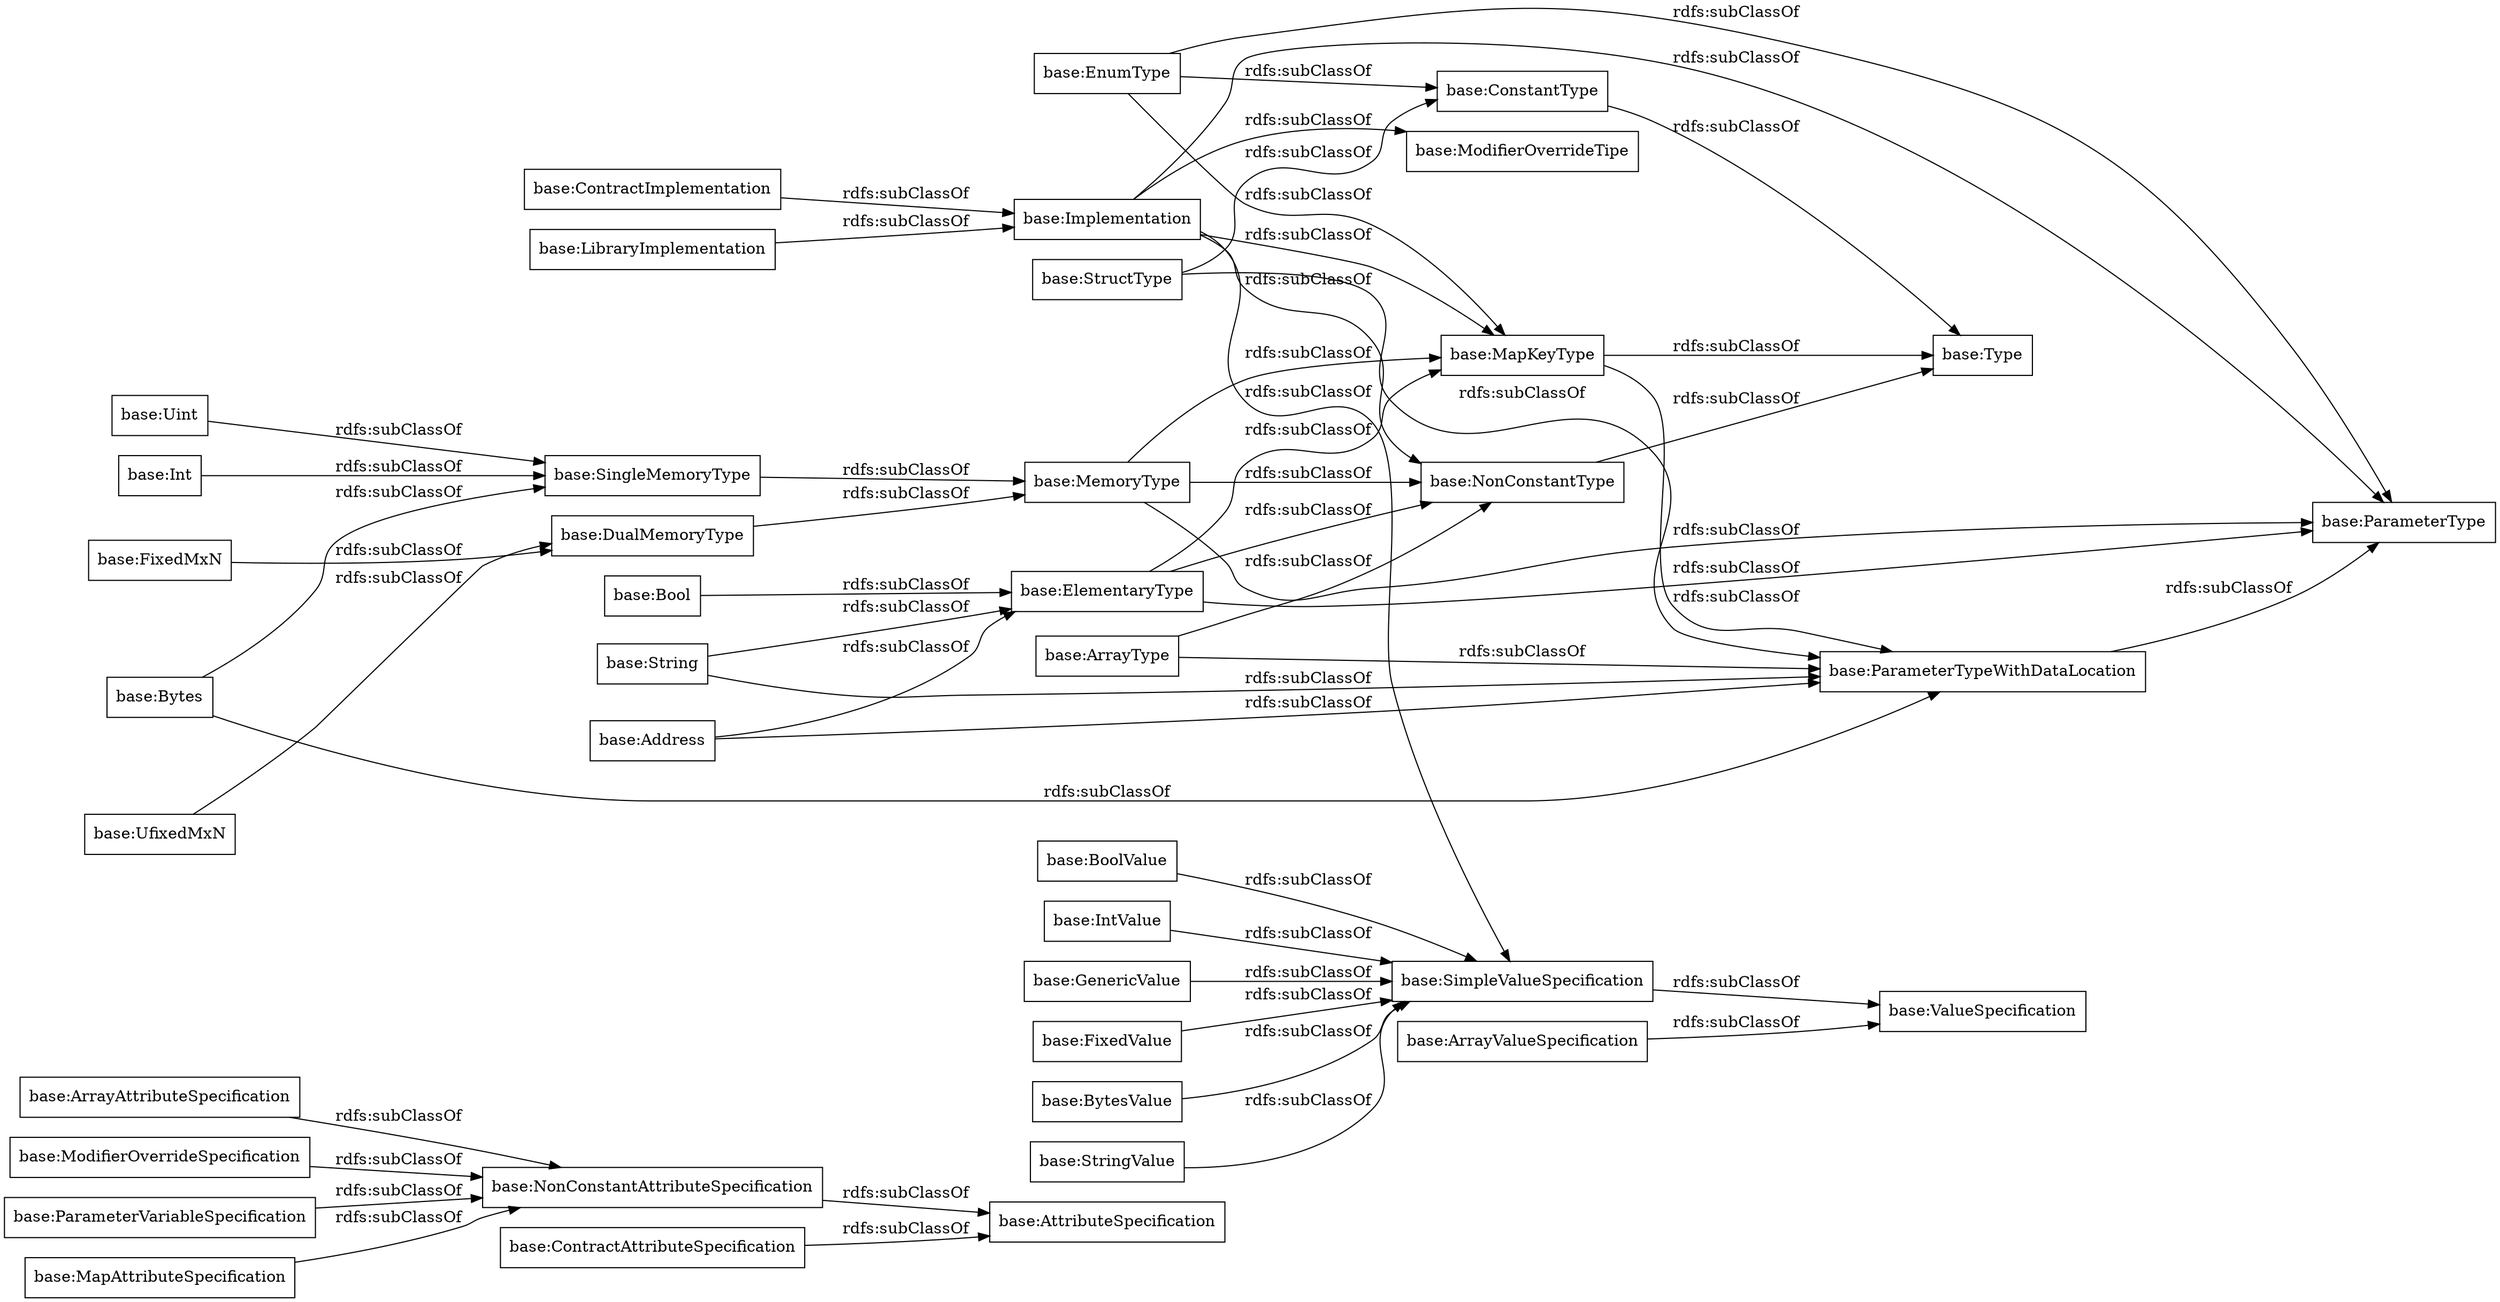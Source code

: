 digraph ar2dtool_diagram { 
rankdir=LR;
size="1000"
node [shape = rectangle, color="black"]; "base:ArrayAttributeSpecification" "base:Address" "base:Uint" "base:ValueSpecification" "base:DualMemoryType" "base:SingleMemoryType" "base:BoolValue" "base:IntValue" "base:NonConstantType" "base:AttributeSpecification" "base:String" "base:GenericValue" "base:Int" "base:ParameterTypeWithDataLocation" "base:NonConstantAttributeSpecification" "base:ConstantType" "base:FixedValue" "base:FixedMxN" "base:Bool" "base:ContractAttributeSpecification" "base:Implementation" "base:ElementaryType" "base:ArrayValueSpecification" "base:MapKeyType" "base:StructType" "base:ModifierOverrideSpecification" "base:ParameterVariableSpecification" "base:SimpleValueSpecification" "base:Type" "base:LibraryImplementation" "base:BytesValue" "base:MapAttributeSpecification" "base:StringValue" "base:ParameterType" "base:ContractImplementation" "base:ArrayType" "base:UfixedMxN" "base:Bytes" "base:EnumType" "base:MemoryType" "base:ModifierOverrideTipe" ; /*classes style*/
	"base:ArrayValueSpecification" -> "base:ValueSpecification" [ label = "rdfs:subClassOf" ];
	"base:ElementaryType" -> "base:ParameterType" [ label = "rdfs:subClassOf" ];
	"base:ElementaryType" -> "base:NonConstantType" [ label = "rdfs:subClassOf" ];
	"base:ElementaryType" -> "base:MapKeyType" [ label = "rdfs:subClassOf" ];
	"base:MapKeyType" -> "base:Type" [ label = "rdfs:subClassOf" ];
	"base:MapKeyType" -> "base:ParameterTypeWithDataLocation" [ label = "rdfs:subClassOf" ];
	"base:LibraryImplementation" -> "base:Implementation" [ label = "rdfs:subClassOf" ];
	"base:String" -> "base:ParameterTypeWithDataLocation" [ label = "rdfs:subClassOf" ];
	"base:String" -> "base:ElementaryType" [ label = "rdfs:subClassOf" ];
	"base:StructType" -> "base:ParameterTypeWithDataLocation" [ label = "rdfs:subClassOf" ];
	"base:StructType" -> "base:ConstantType" [ label = "rdfs:subClassOf" ];
	"base:MemoryType" -> "base:ParameterType" [ label = "rdfs:subClassOf" ];
	"base:MemoryType" -> "base:NonConstantType" [ label = "rdfs:subClassOf" ];
	"base:MemoryType" -> "base:MapKeyType" [ label = "rdfs:subClassOf" ];
	"base:Bool" -> "base:ElementaryType" [ label = "rdfs:subClassOf" ];
	"base:DualMemoryType" -> "base:MemoryType" [ label = "rdfs:subClassOf" ];
	"base:ArrayAttributeSpecification" -> "base:NonConstantAttributeSpecification" [ label = "rdfs:subClassOf" ];
	"base:ArrayType" -> "base:ParameterTypeWithDataLocation" [ label = "rdfs:subClassOf" ];
	"base:ArrayType" -> "base:NonConstantType" [ label = "rdfs:subClassOf" ];
	"base:SimpleValueSpecification" -> "base:ValueSpecification" [ label = "rdfs:subClassOf" ];
	"base:FixedMxN" -> "base:DualMemoryType" [ label = "rdfs:subClassOf" ];
	"base:Uint" -> "base:SingleMemoryType" [ label = "rdfs:subClassOf" ];
	"base:Address" -> "base:ParameterTypeWithDataLocation" [ label = "rdfs:subClassOf" ];
	"base:Address" -> "base:ElementaryType" [ label = "rdfs:subClassOf" ];
	"base:SingleMemoryType" -> "base:MemoryType" [ label = "rdfs:subClassOf" ];
	"base:ContractImplementation" -> "base:Implementation" [ label = "rdfs:subClassOf" ];
	"base:ConstantType" -> "base:Type" [ label = "rdfs:subClassOf" ];
	"base:Implementation" -> "base:SimpleValueSpecification" [ label = "rdfs:subClassOf" ];
	"base:Implementation" -> "base:ParameterType" [ label = "rdfs:subClassOf" ];
	"base:Implementation" -> "base:NonConstantType" [ label = "rdfs:subClassOf" ];
	"base:Implementation" -> "base:ModifierOverrideTipe" [ label = "rdfs:subClassOf" ];
	"base:Implementation" -> "base:MapKeyType" [ label = "rdfs:subClassOf" ];
	"base:BoolValue" -> "base:SimpleValueSpecification" [ label = "rdfs:subClassOf" ];
	"base:MapAttributeSpecification" -> "base:NonConstantAttributeSpecification" [ label = "rdfs:subClassOf" ];
	"base:ContractAttributeSpecification" -> "base:AttributeSpecification" [ label = "rdfs:subClassOf" ];
	"base:ParameterTypeWithDataLocation" -> "base:ParameterType" [ label = "rdfs:subClassOf" ];
	"base:ParameterVariableSpecification" -> "base:NonConstantAttributeSpecification" [ label = "rdfs:subClassOf" ];
	"base:UfixedMxN" -> "base:DualMemoryType" [ label = "rdfs:subClassOf" ];
	"base:Int" -> "base:SingleMemoryType" [ label = "rdfs:subClassOf" ];
	"base:NonConstantAttributeSpecification" -> "base:AttributeSpecification" [ label = "rdfs:subClassOf" ];
	"base:FixedValue" -> "base:SimpleValueSpecification" [ label = "rdfs:subClassOf" ];
	"base:Bytes" -> "base:SingleMemoryType" [ label = "rdfs:subClassOf" ];
	"base:Bytes" -> "base:ParameterTypeWithDataLocation" [ label = "rdfs:subClassOf" ];
	"base:StringValue" -> "base:SimpleValueSpecification" [ label = "rdfs:subClassOf" ];
	"base:NonConstantType" -> "base:Type" [ label = "rdfs:subClassOf" ];
	"base:EnumType" -> "base:ParameterType" [ label = "rdfs:subClassOf" ];
	"base:EnumType" -> "base:MapKeyType" [ label = "rdfs:subClassOf" ];
	"base:EnumType" -> "base:ConstantType" [ label = "rdfs:subClassOf" ];
	"base:IntValue" -> "base:SimpleValueSpecification" [ label = "rdfs:subClassOf" ];
	"base:ModifierOverrideSpecification" -> "base:NonConstantAttributeSpecification" [ label = "rdfs:subClassOf" ];
	"base:GenericValue" -> "base:SimpleValueSpecification" [ label = "rdfs:subClassOf" ];
	"base:BytesValue" -> "base:SimpleValueSpecification" [ label = "rdfs:subClassOf" ];

}
